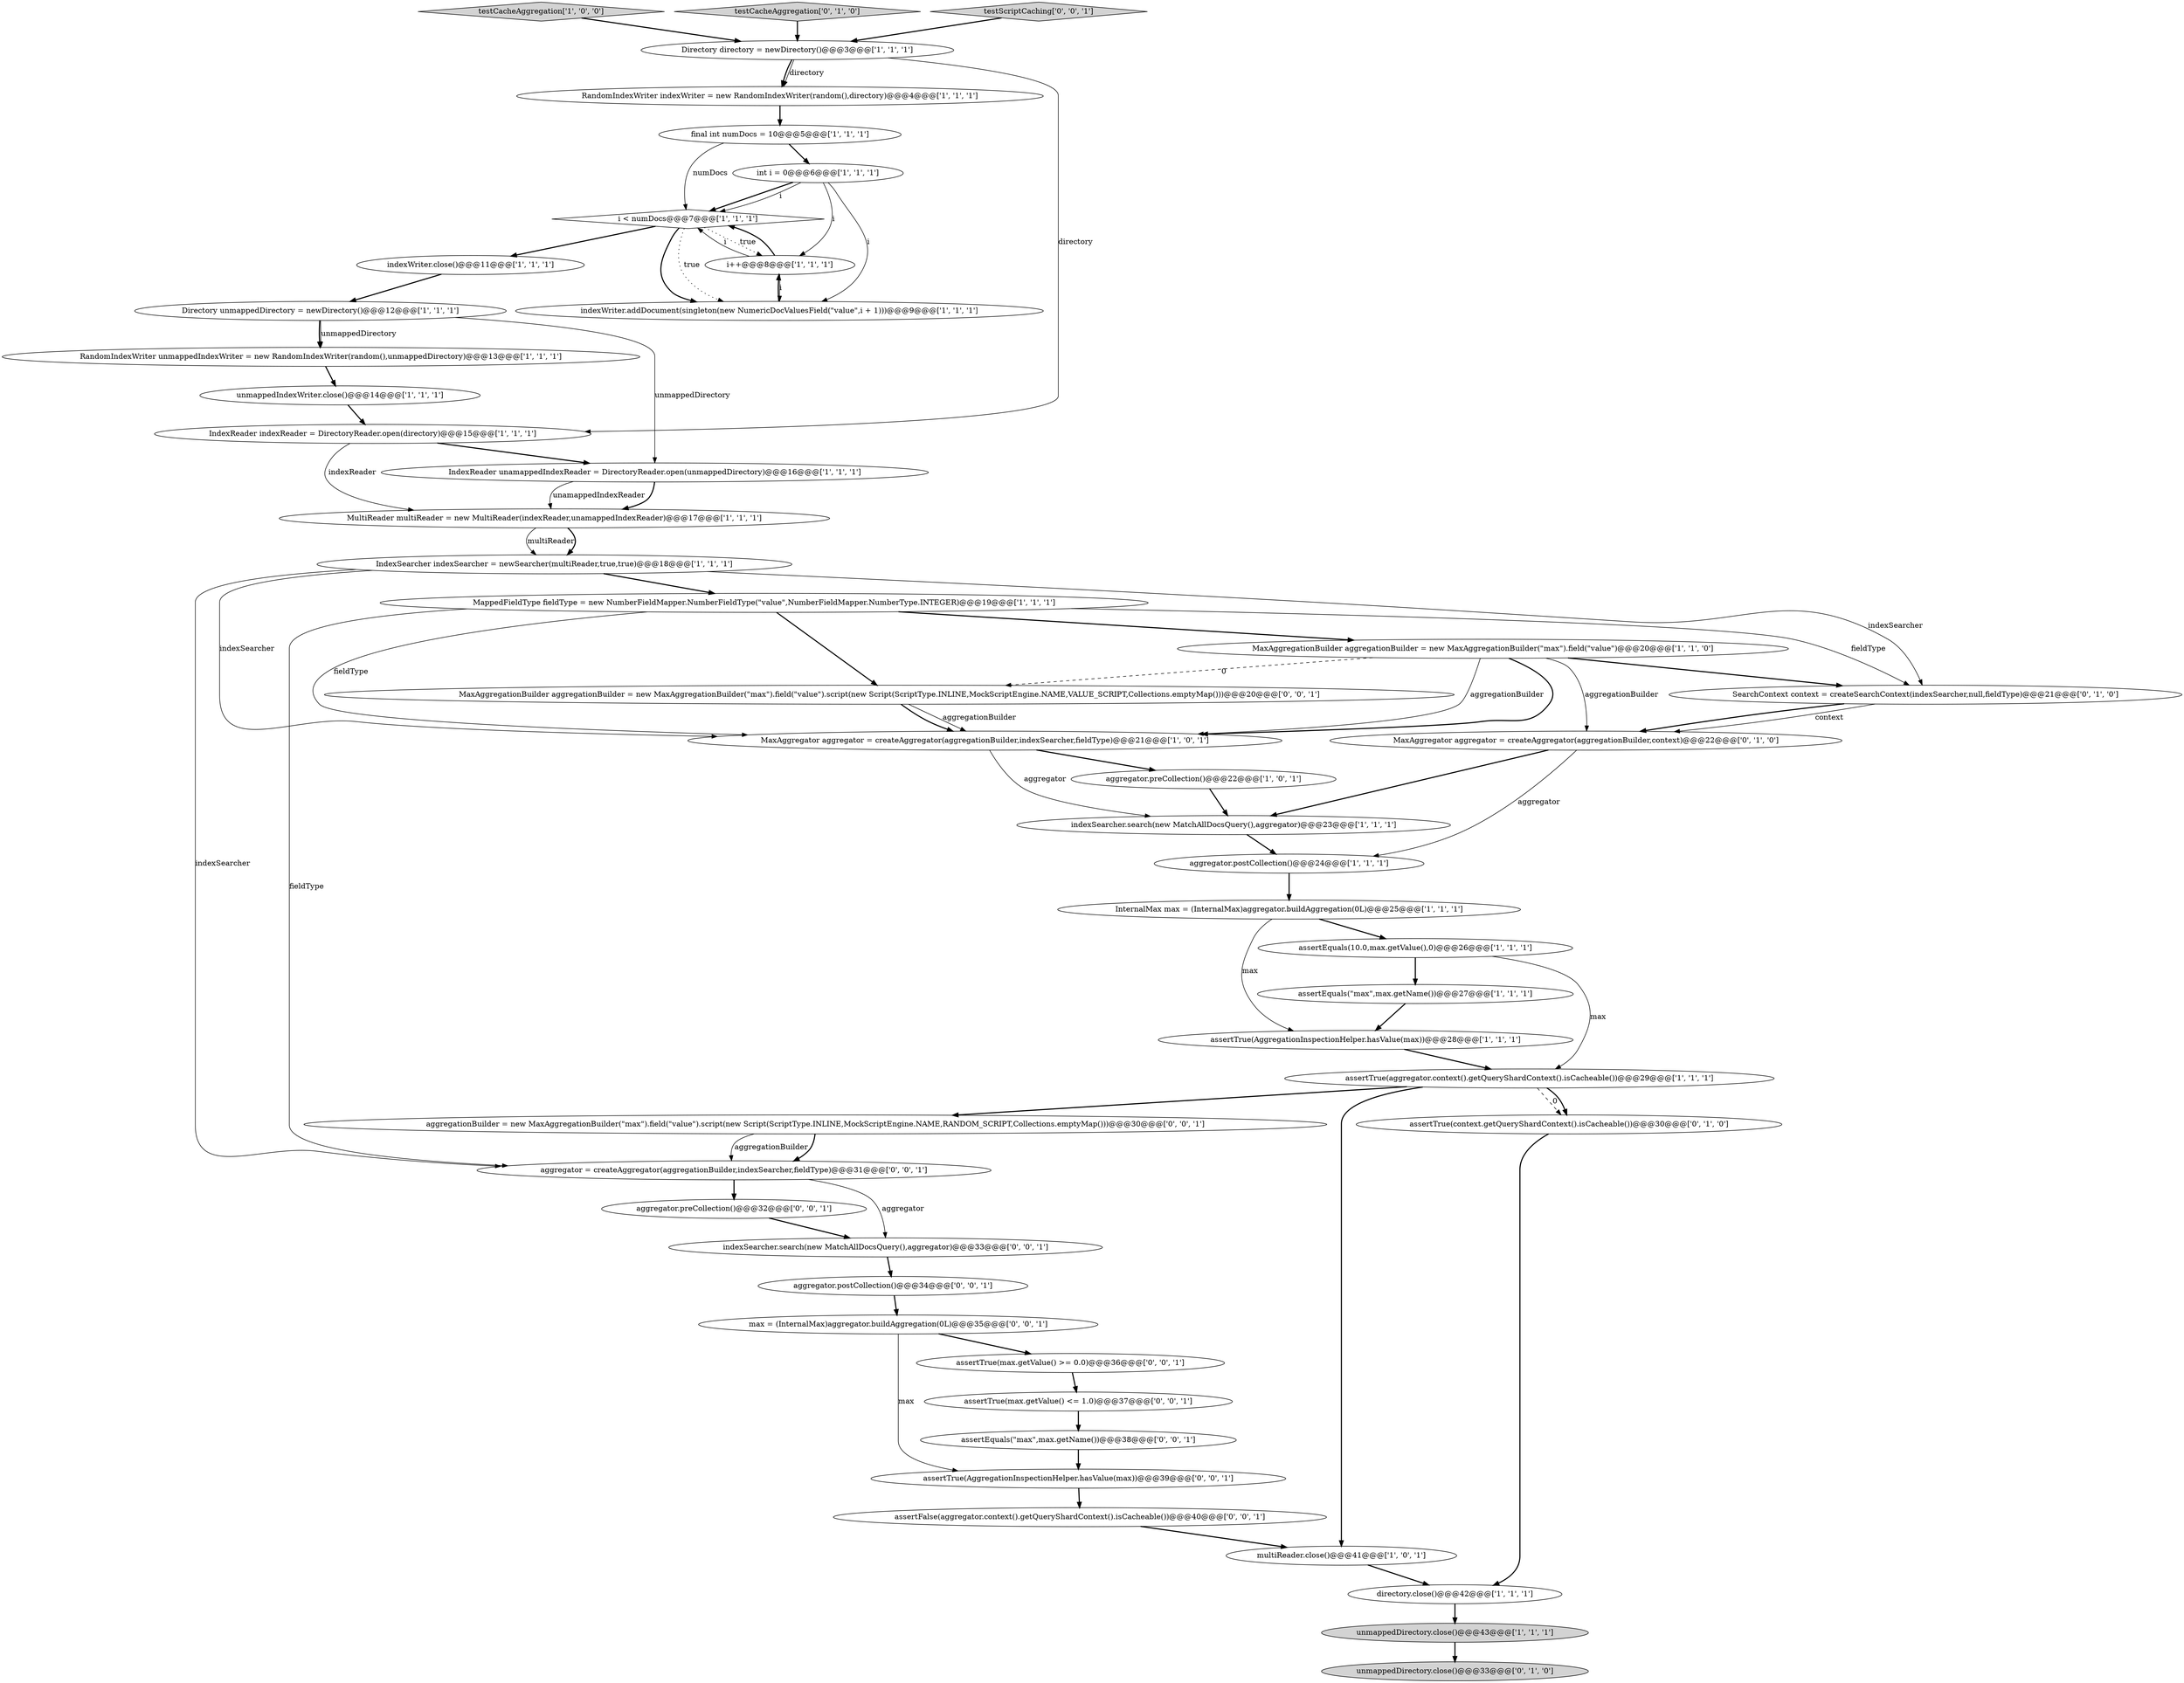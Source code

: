 digraph {
39 [style = filled, label = "assertEquals(\"max\",max.getName())@@@38@@@['0', '0', '1']", fillcolor = white, shape = ellipse image = "AAA0AAABBB3BBB"];
23 [style = filled, label = "i++@@@8@@@['1', '1', '1']", fillcolor = white, shape = ellipse image = "AAA0AAABBB1BBB"];
3 [style = filled, label = "RandomIndexWriter unmappedIndexWriter = new RandomIndexWriter(random(),unmappedDirectory)@@@13@@@['1', '1', '1']", fillcolor = white, shape = ellipse image = "AAA0AAABBB1BBB"];
0 [style = filled, label = "indexSearcher.search(new MatchAllDocsQuery(),aggregator)@@@23@@@['1', '1', '1']", fillcolor = white, shape = ellipse image = "AAA0AAABBB1BBB"];
10 [style = filled, label = "MaxAggregator aggregator = createAggregator(aggregationBuilder,indexSearcher,fieldType)@@@21@@@['1', '0', '1']", fillcolor = white, shape = ellipse image = "AAA0AAABBB1BBB"];
20 [style = filled, label = "indexWriter.addDocument(singleton(new NumericDocValuesField(\"value\",i + 1)))@@@9@@@['1', '1', '1']", fillcolor = white, shape = ellipse image = "AAA0AAABBB1BBB"];
5 [style = filled, label = "RandomIndexWriter indexWriter = new RandomIndexWriter(random(),directory)@@@4@@@['1', '1', '1']", fillcolor = white, shape = ellipse image = "AAA0AAABBB1BBB"];
25 [style = filled, label = "assertTrue(AggregationInspectionHelper.hasValue(max))@@@28@@@['1', '1', '1']", fillcolor = white, shape = ellipse image = "AAA0AAABBB1BBB"];
11 [style = filled, label = "int i = 0@@@6@@@['1', '1', '1']", fillcolor = white, shape = ellipse image = "AAA0AAABBB1BBB"];
32 [style = filled, label = "SearchContext context = createSearchContext(indexSearcher,null,fieldType)@@@21@@@['0', '1', '0']", fillcolor = white, shape = ellipse image = "AAA0AAABBB2BBB"];
15 [style = filled, label = "IndexSearcher indexSearcher = newSearcher(multiReader,true,true)@@@18@@@['1', '1', '1']", fillcolor = white, shape = ellipse image = "AAA0AAABBB1BBB"];
1 [style = filled, label = "InternalMax max = (InternalMax)aggregator.buildAggregation(0L)@@@25@@@['1', '1', '1']", fillcolor = white, shape = ellipse image = "AAA0AAABBB1BBB"];
24 [style = filled, label = "unmappedIndexWriter.close()@@@14@@@['1', '1', '1']", fillcolor = white, shape = ellipse image = "AAA0AAABBB1BBB"];
19 [style = filled, label = "assertEquals(10.0,max.getValue(),0)@@@26@@@['1', '1', '1']", fillcolor = white, shape = ellipse image = "AAA0AAABBB1BBB"];
26 [style = filled, label = "i < numDocs@@@7@@@['1', '1', '1']", fillcolor = white, shape = diamond image = "AAA0AAABBB1BBB"];
45 [style = filled, label = "max = (InternalMax)aggregator.buildAggregation(0L)@@@35@@@['0', '0', '1']", fillcolor = white, shape = ellipse image = "AAA0AAABBB3BBB"];
47 [style = filled, label = "assertTrue(max.getValue() <= 1.0)@@@37@@@['0', '0', '1']", fillcolor = white, shape = ellipse image = "AAA0AAABBB3BBB"];
18 [style = filled, label = "testCacheAggregation['1', '0', '0']", fillcolor = lightgray, shape = diamond image = "AAA0AAABBB1BBB"];
13 [style = filled, label = "assertTrue(aggregator.context().getQueryShardContext().isCacheable())@@@29@@@['1', '1', '1']", fillcolor = white, shape = ellipse image = "AAA0AAABBB1BBB"];
46 [style = filled, label = "aggregator = createAggregator(aggregationBuilder,indexSearcher,fieldType)@@@31@@@['0', '0', '1']", fillcolor = white, shape = ellipse image = "AAA0AAABBB3BBB"];
17 [style = filled, label = "IndexReader indexReader = DirectoryReader.open(directory)@@@15@@@['1', '1', '1']", fillcolor = white, shape = ellipse image = "AAA0AAABBB1BBB"];
27 [style = filled, label = "IndexReader unamappedIndexReader = DirectoryReader.open(unmappedDirectory)@@@16@@@['1', '1', '1']", fillcolor = white, shape = ellipse image = "AAA0AAABBB1BBB"];
2 [style = filled, label = "MaxAggregationBuilder aggregationBuilder = new MaxAggregationBuilder(\"max\").field(\"value\")@@@20@@@['1', '1', '0']", fillcolor = white, shape = ellipse image = "AAA0AAABBB1BBB"];
9 [style = filled, label = "MultiReader multiReader = new MultiReader(indexReader,unamappedIndexReader)@@@17@@@['1', '1', '1']", fillcolor = white, shape = ellipse image = "AAA0AAABBB1BBB"];
4 [style = filled, label = "indexWriter.close()@@@11@@@['1', '1', '1']", fillcolor = white, shape = ellipse image = "AAA0AAABBB1BBB"];
14 [style = filled, label = "directory.close()@@@42@@@['1', '1', '1']", fillcolor = white, shape = ellipse image = "AAA0AAABBB1BBB"];
8 [style = filled, label = "multiReader.close()@@@41@@@['1', '0', '1']", fillcolor = white, shape = ellipse image = "AAA0AAABBB1BBB"];
21 [style = filled, label = "aggregator.preCollection()@@@22@@@['1', '0', '1']", fillcolor = white, shape = ellipse image = "AAA0AAABBB1BBB"];
30 [style = filled, label = "MaxAggregator aggregator = createAggregator(aggregationBuilder,context)@@@22@@@['0', '1', '0']", fillcolor = white, shape = ellipse image = "AAA1AAABBB2BBB"];
22 [style = filled, label = "aggregator.postCollection()@@@24@@@['1', '1', '1']", fillcolor = white, shape = ellipse image = "AAA0AAABBB1BBB"];
33 [style = filled, label = "assertTrue(context.getQueryShardContext().isCacheable())@@@30@@@['0', '1', '0']", fillcolor = white, shape = ellipse image = "AAA1AAABBB2BBB"];
35 [style = filled, label = "assertTrue(AggregationInspectionHelper.hasValue(max))@@@39@@@['0', '0', '1']", fillcolor = white, shape = ellipse image = "AAA0AAABBB3BBB"];
44 [style = filled, label = "assertFalse(aggregator.context().getQueryShardContext().isCacheable())@@@40@@@['0', '0', '1']", fillcolor = white, shape = ellipse image = "AAA0AAABBB3BBB"];
12 [style = filled, label = "Directory directory = newDirectory()@@@3@@@['1', '1', '1']", fillcolor = white, shape = ellipse image = "AAA0AAABBB1BBB"];
29 [style = filled, label = "unmappedDirectory.close()@@@43@@@['1', '1', '1']", fillcolor = lightgray, shape = ellipse image = "AAA0AAABBB1BBB"];
31 [style = filled, label = "testCacheAggregation['0', '1', '0']", fillcolor = lightgray, shape = diamond image = "AAA0AAABBB2BBB"];
43 [style = filled, label = "aggregator.postCollection()@@@34@@@['0', '0', '1']", fillcolor = white, shape = ellipse image = "AAA0AAABBB3BBB"];
40 [style = filled, label = "indexSearcher.search(new MatchAllDocsQuery(),aggregator)@@@33@@@['0', '0', '1']", fillcolor = white, shape = ellipse image = "AAA0AAABBB3BBB"];
42 [style = filled, label = "aggregationBuilder = new MaxAggregationBuilder(\"max\").field(\"value\").script(new Script(ScriptType.INLINE,MockScriptEngine.NAME,RANDOM_SCRIPT,Collections.emptyMap()))@@@30@@@['0', '0', '1']", fillcolor = white, shape = ellipse image = "AAA0AAABBB3BBB"];
6 [style = filled, label = "Directory unmappedDirectory = newDirectory()@@@12@@@['1', '1', '1']", fillcolor = white, shape = ellipse image = "AAA0AAABBB1BBB"];
37 [style = filled, label = "assertTrue(max.getValue() >= 0.0)@@@36@@@['0', '0', '1']", fillcolor = white, shape = ellipse image = "AAA0AAABBB3BBB"];
7 [style = filled, label = "MappedFieldType fieldType = new NumberFieldMapper.NumberFieldType(\"value\",NumberFieldMapper.NumberType.INTEGER)@@@19@@@['1', '1', '1']", fillcolor = white, shape = ellipse image = "AAA0AAABBB1BBB"];
16 [style = filled, label = "assertEquals(\"max\",max.getName())@@@27@@@['1', '1', '1']", fillcolor = white, shape = ellipse image = "AAA0AAABBB1BBB"];
38 [style = filled, label = "MaxAggregationBuilder aggregationBuilder = new MaxAggregationBuilder(\"max\").field(\"value\").script(new Script(ScriptType.INLINE,MockScriptEngine.NAME,VALUE_SCRIPT,Collections.emptyMap()))@@@20@@@['0', '0', '1']", fillcolor = white, shape = ellipse image = "AAA0AAABBB3BBB"];
34 [style = filled, label = "unmappedDirectory.close()@@@33@@@['0', '1', '0']", fillcolor = lightgray, shape = ellipse image = "AAA0AAABBB2BBB"];
41 [style = filled, label = "aggregator.preCollection()@@@32@@@['0', '0', '1']", fillcolor = white, shape = ellipse image = "AAA0AAABBB3BBB"];
28 [style = filled, label = "final int numDocs = 10@@@5@@@['1', '1', '1']", fillcolor = white, shape = ellipse image = "AAA0AAABBB1BBB"];
36 [style = filled, label = "testScriptCaching['0', '0', '1']", fillcolor = lightgray, shape = diamond image = "AAA0AAABBB3BBB"];
13->42 [style = bold, label=""];
38->10 [style = solid, label="aggregationBuilder"];
20->23 [style = bold, label=""];
4->6 [style = bold, label=""];
3->24 [style = bold, label=""];
11->20 [style = solid, label="i"];
10->21 [style = bold, label=""];
8->14 [style = bold, label=""];
13->33 [style = dashed, label="0"];
2->30 [style = solid, label="aggregationBuilder"];
43->45 [style = bold, label=""];
15->46 [style = solid, label="indexSearcher"];
2->10 [style = bold, label=""];
9->15 [style = solid, label="multiReader"];
26->23 [style = dotted, label="true"];
14->29 [style = bold, label=""];
25->13 [style = bold, label=""];
32->30 [style = solid, label="context"];
5->28 [style = bold, label=""];
28->11 [style = bold, label=""];
7->32 [style = solid, label="fieldType"];
41->40 [style = bold, label=""];
17->27 [style = bold, label=""];
16->25 [style = bold, label=""];
0->22 [style = bold, label=""];
38->10 [style = bold, label=""];
39->35 [style = bold, label=""];
11->26 [style = bold, label=""];
6->3 [style = solid, label="unmappedDirectory"];
47->39 [style = bold, label=""];
26->4 [style = bold, label=""];
15->7 [style = bold, label=""];
11->23 [style = solid, label="i"];
23->26 [style = bold, label=""];
23->20 [style = solid, label="i"];
2->32 [style = bold, label=""];
44->8 [style = bold, label=""];
2->10 [style = solid, label="aggregationBuilder"];
11->26 [style = solid, label="i"];
46->41 [style = bold, label=""];
36->12 [style = bold, label=""];
46->40 [style = solid, label="aggregator"];
22->1 [style = bold, label=""];
12->17 [style = solid, label="directory"];
2->38 [style = dashed, label="0"];
7->2 [style = bold, label=""];
12->5 [style = solid, label="directory"];
1->25 [style = solid, label="max"];
15->10 [style = solid, label="indexSearcher"];
30->22 [style = solid, label="aggregator"];
7->46 [style = solid, label="fieldType"];
40->43 [style = bold, label=""];
26->20 [style = bold, label=""];
24->17 [style = bold, label=""];
9->15 [style = bold, label=""];
27->9 [style = bold, label=""];
31->12 [style = bold, label=""];
28->26 [style = solid, label="numDocs"];
19->16 [style = bold, label=""];
35->44 [style = bold, label=""];
6->3 [style = bold, label=""];
30->0 [style = bold, label=""];
6->27 [style = solid, label="unmappedDirectory"];
33->14 [style = bold, label=""];
7->10 [style = solid, label="fieldType"];
37->47 [style = bold, label=""];
13->8 [style = bold, label=""];
21->0 [style = bold, label=""];
10->0 [style = solid, label="aggregator"];
7->38 [style = bold, label=""];
19->13 [style = solid, label="max"];
27->9 [style = solid, label="unamappedIndexReader"];
17->9 [style = solid, label="indexReader"];
42->46 [style = solid, label="aggregationBuilder"];
13->33 [style = bold, label=""];
23->26 [style = solid, label="i"];
45->35 [style = solid, label="max"];
29->34 [style = bold, label=""];
12->5 [style = bold, label=""];
15->32 [style = solid, label="indexSearcher"];
42->46 [style = bold, label=""];
1->19 [style = bold, label=""];
26->20 [style = dotted, label="true"];
32->30 [style = bold, label=""];
45->37 [style = bold, label=""];
18->12 [style = bold, label=""];
}
